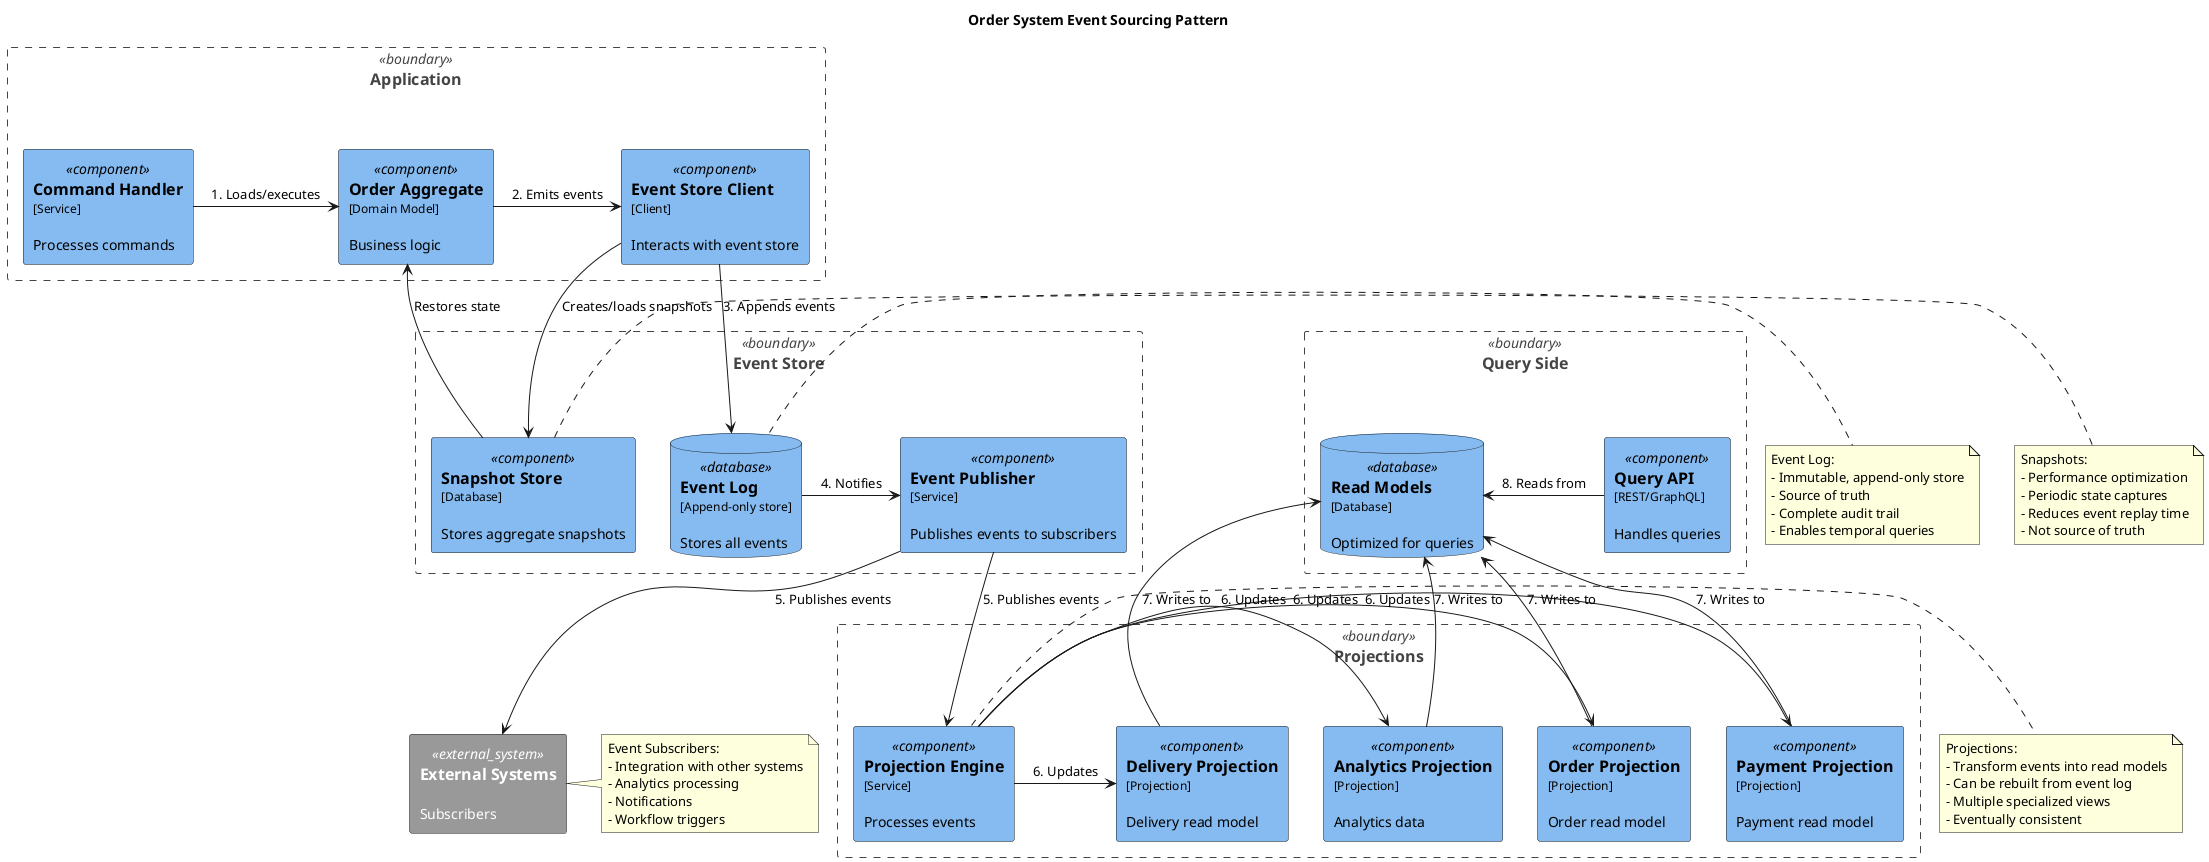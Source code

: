 @startuml Event Sourcing Diagram

' C4 Model Definitions
!define LAYOUT_WITH_LEGEND
!define SHOW_PERSON_PORTRAIT

' C4 Element Styles
!define C4_COMPONENT_FONT_COLOR #000000
!define C4_COMPONENT_BG_COLOR #85BBF0
!define C4_CONTAINER_FONT_COLOR #000000
!define C4_CONTAINER_BG_COLOR #438DD5
!define C4_SYSTEM_FONT_COLOR #FFFFFF
!define C4_SYSTEM_BG_COLOR #1168BD
!define C4_PERSON_FONT_COLOR #FFFFFF
!define C4_PERSON_BG_COLOR #08427B
!define C4_BOUNDARY_COLOR #444444

' C4 Element Macros
!define Container_Boundary(e_alias, e_label) rectangle "==e_label" <<boundary>> as e_alias
!define Component(e_alias, e_label, e_techn, e_descr) rectangle "==e_label\n<size:12>[e_techn]</size>\n\ne_descr" <<component>> as e_alias
!define ComponentDb(e_alias, e_label, e_techn, e_descr) database "==e_label\n<size:12>[e_techn]</size>\n\ne_descr" <<database>> as e_alias
!define System_Ext(e_alias, e_label, e_descr) rectangle "==e_label\n\ne_descr" <<external_system>> as e_alias
!define Rel_R(e_from, e_to, e_label) e_from -right-> e_to : "e_label"
!define Rel_L(e_from, e_to, e_label) e_from -left-> e_to : "e_label"
!define Rel_D(e_from, e_to, e_label) e_from -down-> e_to : "e_label"
!define Rel_U(e_from, e_to, e_label) e_from -up-> e_to : "e_label"

' Styling
skinparam rectangle {
    FontColor<<component>> C4_COMPONENT_FONT_COLOR
    BackgroundColor<<component>> C4_COMPONENT_BG_COLOR
    FontColor<<boundary>> #444444
    BorderColor<<boundary>> C4_BOUNDARY_COLOR
    BorderStyle<<boundary>> dashed
    FontColor<<external_system>> C4_SYSTEM_FONT_COLOR
    BackgroundColor<<external_system>> #999999
}

skinparam database {
    BackgroundColor C4_COMPONENT_BG_COLOR
}

title Order System Event Sourcing Pattern

' Components
Container_Boundary(application, "Application") {
    Component(command_handler, "Command Handler", "Service", "Processes commands")
    Component(aggregate, "Order Aggregate", "Domain Model", "Business logic")
    Component(event_store_client, "Event Store Client", "Client", "Interacts with event store")
}

Container_Boundary(event_store, "Event Store") {
    ComponentDb(event_log, "Event Log", "Append-only store", "Stores all events")
    Component(event_publisher, "Event Publisher", "Service", "Publishes events to subscribers")
    Component(snapshot_store, "Snapshot Store", "Database", "Stores aggregate snapshots")
}

Container_Boundary(projections, "Projections") {
    Component(projection_engine, "Projection Engine", "Service", "Processes events")
    Component(order_projection, "Order Projection", "Projection", "Order read model")
    Component(payment_projection, "Payment Projection", "Projection", "Payment read model")
    Component(delivery_projection, "Delivery Projection", "Projection", "Delivery read model")
    Component(analytics_projection, "Analytics Projection", "Projection", "Analytics data")
}

Container_Boundary(query_side, "Query Side") {
    ComponentDb(read_models, "Read Models", "Database", "Optimized for queries")
    Component(query_api, "Query API", "REST/GraphQL", "Handles queries")
}

' External Systems
System_Ext(external_systems, "External Systems", "Subscribers")

' Relationships - Command Flow
Rel_R(command_handler, aggregate, "1. Loads/executes")
Rel_R(aggregate, event_store_client, "2. Emits events")
Rel_R(event_store_client, event_log, "3. Appends events")
Rel_R(event_log, event_publisher, "4. Notifies")

' Relationships - Event Processing
Rel_D(event_publisher, projection_engine, "5. Publishes events")
Rel_D(event_publisher, external_systems, "5. Publishes events")
Rel_R(projection_engine, order_projection, "6. Updates")
Rel_R(projection_engine, payment_projection, "6. Updates")
Rel_R(projection_engine, delivery_projection, "6. Updates")
Rel_R(projection_engine, analytics_projection, "6. Updates")

' Relationships - Query Flow
Rel_U(order_projection, read_models, "7. Writes to")
Rel_U(payment_projection, read_models, "7. Writes to")
Rel_U(delivery_projection, read_models, "7. Writes to")
Rel_U(analytics_projection, read_models, "7. Writes to")
Rel_L(query_api, read_models, "8. Reads from")

' Relationships - Snapshots
Rel_D(event_store_client, snapshot_store, "Creates/loads snapshots")
Rel_U(snapshot_store, aggregate, "Restores state")

' Notes
note right of event_log
  Event Log:
  - Immutable, append-only store
  - Source of truth
  - Complete audit trail
  - Enables temporal queries
end note

note right of projection_engine
  Projections:
  - Transform events into read models
  - Can be rebuilt from event log
  - Multiple specialized views
  - Eventually consistent
end note

note right of snapshot_store
  Snapshots:
  - Performance optimization
  - Periodic state captures
  - Reduces event replay time
  - Not source of truth
end note

note right of external_systems
  Event Subscribers:
  - Integration with other systems
  - Analytics processing
  - Notifications
  - Workflow triggers
end note

@enduml